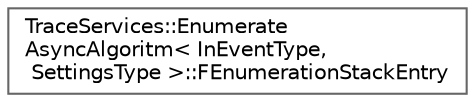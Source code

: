 digraph "Graphical Class Hierarchy"
{
 // INTERACTIVE_SVG=YES
 // LATEX_PDF_SIZE
  bgcolor="transparent";
  edge [fontname=Helvetica,fontsize=10,labelfontname=Helvetica,labelfontsize=10];
  node [fontname=Helvetica,fontsize=10,shape=box,height=0.2,width=0.4];
  rankdir="LR";
  Node0 [id="Node000000",label="TraceServices::Enumerate\lAsyncAlgoritm\< InEventType,\l SettingsType \>::FEnumerationStackEntry",height=0.2,width=0.4,color="grey40", fillcolor="white", style="filled",URL="$de/dd2/structTraceServices_1_1EnumerateAsyncAlgoritm_1_1FEnumerationStackEntry.html",tooltip=" "];
}
